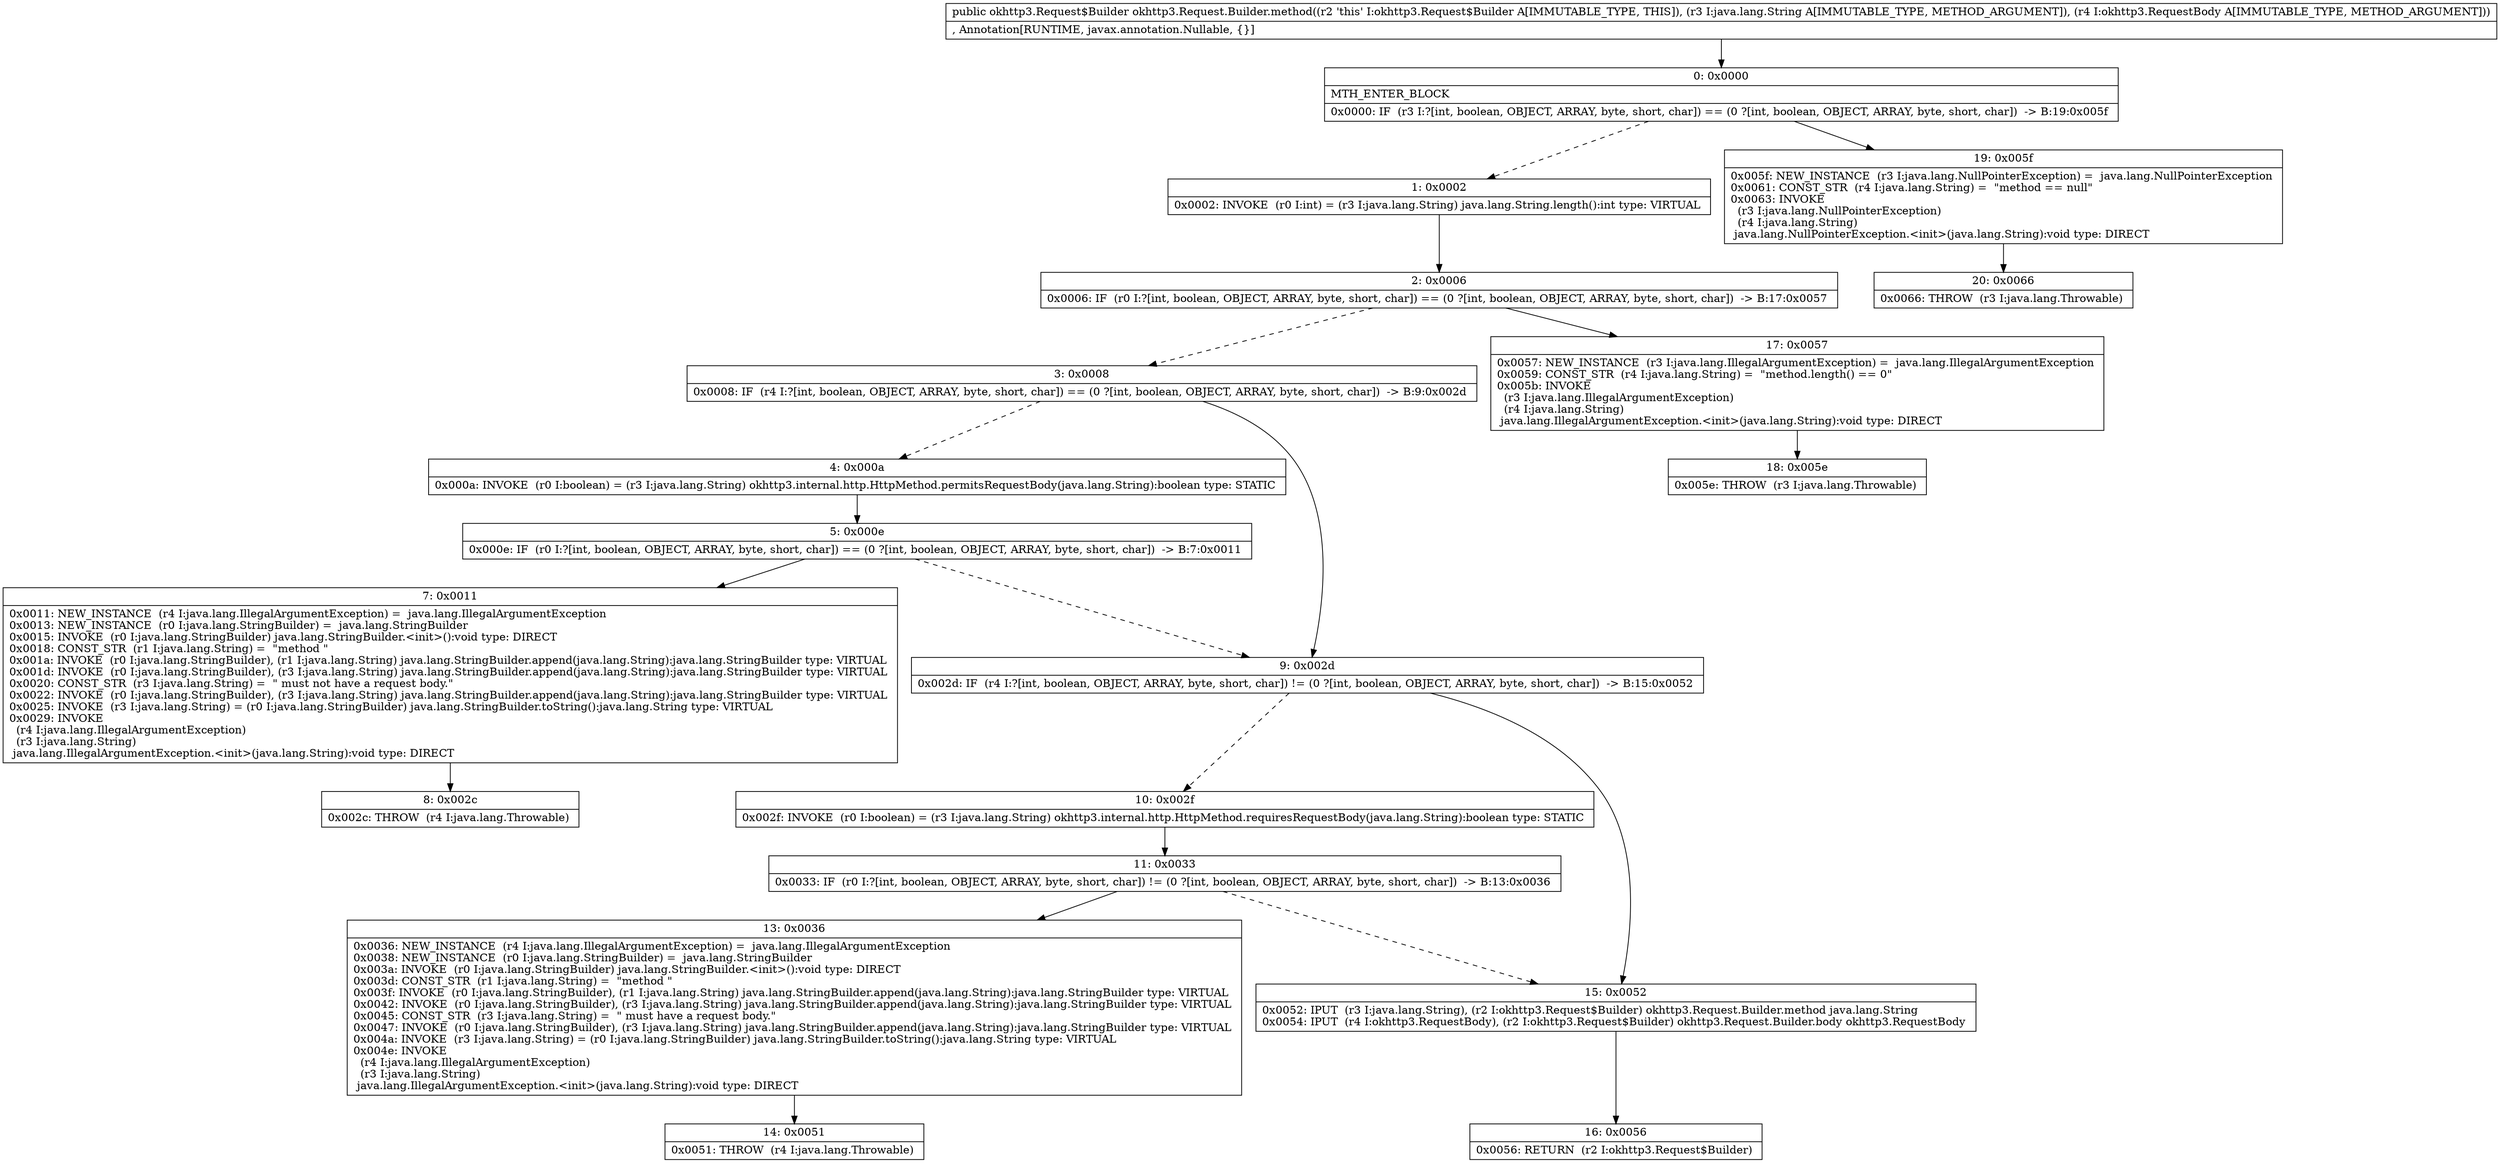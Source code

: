 digraph "CFG forokhttp3.Request.Builder.method(Ljava\/lang\/String;Lokhttp3\/RequestBody;)Lokhttp3\/Request$Builder;" {
Node_0 [shape=record,label="{0\:\ 0x0000|MTH_ENTER_BLOCK\l|0x0000: IF  (r3 I:?[int, boolean, OBJECT, ARRAY, byte, short, char]) == (0 ?[int, boolean, OBJECT, ARRAY, byte, short, char])  \-\> B:19:0x005f \l}"];
Node_1 [shape=record,label="{1\:\ 0x0002|0x0002: INVOKE  (r0 I:int) = (r3 I:java.lang.String) java.lang.String.length():int type: VIRTUAL \l}"];
Node_2 [shape=record,label="{2\:\ 0x0006|0x0006: IF  (r0 I:?[int, boolean, OBJECT, ARRAY, byte, short, char]) == (0 ?[int, boolean, OBJECT, ARRAY, byte, short, char])  \-\> B:17:0x0057 \l}"];
Node_3 [shape=record,label="{3\:\ 0x0008|0x0008: IF  (r4 I:?[int, boolean, OBJECT, ARRAY, byte, short, char]) == (0 ?[int, boolean, OBJECT, ARRAY, byte, short, char])  \-\> B:9:0x002d \l}"];
Node_4 [shape=record,label="{4\:\ 0x000a|0x000a: INVOKE  (r0 I:boolean) = (r3 I:java.lang.String) okhttp3.internal.http.HttpMethod.permitsRequestBody(java.lang.String):boolean type: STATIC \l}"];
Node_5 [shape=record,label="{5\:\ 0x000e|0x000e: IF  (r0 I:?[int, boolean, OBJECT, ARRAY, byte, short, char]) == (0 ?[int, boolean, OBJECT, ARRAY, byte, short, char])  \-\> B:7:0x0011 \l}"];
Node_7 [shape=record,label="{7\:\ 0x0011|0x0011: NEW_INSTANCE  (r4 I:java.lang.IllegalArgumentException) =  java.lang.IllegalArgumentException \l0x0013: NEW_INSTANCE  (r0 I:java.lang.StringBuilder) =  java.lang.StringBuilder \l0x0015: INVOKE  (r0 I:java.lang.StringBuilder) java.lang.StringBuilder.\<init\>():void type: DIRECT \l0x0018: CONST_STR  (r1 I:java.lang.String) =  \"method \" \l0x001a: INVOKE  (r0 I:java.lang.StringBuilder), (r1 I:java.lang.String) java.lang.StringBuilder.append(java.lang.String):java.lang.StringBuilder type: VIRTUAL \l0x001d: INVOKE  (r0 I:java.lang.StringBuilder), (r3 I:java.lang.String) java.lang.StringBuilder.append(java.lang.String):java.lang.StringBuilder type: VIRTUAL \l0x0020: CONST_STR  (r3 I:java.lang.String) =  \" must not have a request body.\" \l0x0022: INVOKE  (r0 I:java.lang.StringBuilder), (r3 I:java.lang.String) java.lang.StringBuilder.append(java.lang.String):java.lang.StringBuilder type: VIRTUAL \l0x0025: INVOKE  (r3 I:java.lang.String) = (r0 I:java.lang.StringBuilder) java.lang.StringBuilder.toString():java.lang.String type: VIRTUAL \l0x0029: INVOKE  \l  (r4 I:java.lang.IllegalArgumentException)\l  (r3 I:java.lang.String)\l java.lang.IllegalArgumentException.\<init\>(java.lang.String):void type: DIRECT \l}"];
Node_8 [shape=record,label="{8\:\ 0x002c|0x002c: THROW  (r4 I:java.lang.Throwable) \l}"];
Node_9 [shape=record,label="{9\:\ 0x002d|0x002d: IF  (r4 I:?[int, boolean, OBJECT, ARRAY, byte, short, char]) != (0 ?[int, boolean, OBJECT, ARRAY, byte, short, char])  \-\> B:15:0x0052 \l}"];
Node_10 [shape=record,label="{10\:\ 0x002f|0x002f: INVOKE  (r0 I:boolean) = (r3 I:java.lang.String) okhttp3.internal.http.HttpMethod.requiresRequestBody(java.lang.String):boolean type: STATIC \l}"];
Node_11 [shape=record,label="{11\:\ 0x0033|0x0033: IF  (r0 I:?[int, boolean, OBJECT, ARRAY, byte, short, char]) != (0 ?[int, boolean, OBJECT, ARRAY, byte, short, char])  \-\> B:13:0x0036 \l}"];
Node_13 [shape=record,label="{13\:\ 0x0036|0x0036: NEW_INSTANCE  (r4 I:java.lang.IllegalArgumentException) =  java.lang.IllegalArgumentException \l0x0038: NEW_INSTANCE  (r0 I:java.lang.StringBuilder) =  java.lang.StringBuilder \l0x003a: INVOKE  (r0 I:java.lang.StringBuilder) java.lang.StringBuilder.\<init\>():void type: DIRECT \l0x003d: CONST_STR  (r1 I:java.lang.String) =  \"method \" \l0x003f: INVOKE  (r0 I:java.lang.StringBuilder), (r1 I:java.lang.String) java.lang.StringBuilder.append(java.lang.String):java.lang.StringBuilder type: VIRTUAL \l0x0042: INVOKE  (r0 I:java.lang.StringBuilder), (r3 I:java.lang.String) java.lang.StringBuilder.append(java.lang.String):java.lang.StringBuilder type: VIRTUAL \l0x0045: CONST_STR  (r3 I:java.lang.String) =  \" must have a request body.\" \l0x0047: INVOKE  (r0 I:java.lang.StringBuilder), (r3 I:java.lang.String) java.lang.StringBuilder.append(java.lang.String):java.lang.StringBuilder type: VIRTUAL \l0x004a: INVOKE  (r3 I:java.lang.String) = (r0 I:java.lang.StringBuilder) java.lang.StringBuilder.toString():java.lang.String type: VIRTUAL \l0x004e: INVOKE  \l  (r4 I:java.lang.IllegalArgumentException)\l  (r3 I:java.lang.String)\l java.lang.IllegalArgumentException.\<init\>(java.lang.String):void type: DIRECT \l}"];
Node_14 [shape=record,label="{14\:\ 0x0051|0x0051: THROW  (r4 I:java.lang.Throwable) \l}"];
Node_15 [shape=record,label="{15\:\ 0x0052|0x0052: IPUT  (r3 I:java.lang.String), (r2 I:okhttp3.Request$Builder) okhttp3.Request.Builder.method java.lang.String \l0x0054: IPUT  (r4 I:okhttp3.RequestBody), (r2 I:okhttp3.Request$Builder) okhttp3.Request.Builder.body okhttp3.RequestBody \l}"];
Node_16 [shape=record,label="{16\:\ 0x0056|0x0056: RETURN  (r2 I:okhttp3.Request$Builder) \l}"];
Node_17 [shape=record,label="{17\:\ 0x0057|0x0057: NEW_INSTANCE  (r3 I:java.lang.IllegalArgumentException) =  java.lang.IllegalArgumentException \l0x0059: CONST_STR  (r4 I:java.lang.String) =  \"method.length() == 0\" \l0x005b: INVOKE  \l  (r3 I:java.lang.IllegalArgumentException)\l  (r4 I:java.lang.String)\l java.lang.IllegalArgumentException.\<init\>(java.lang.String):void type: DIRECT \l}"];
Node_18 [shape=record,label="{18\:\ 0x005e|0x005e: THROW  (r3 I:java.lang.Throwable) \l}"];
Node_19 [shape=record,label="{19\:\ 0x005f|0x005f: NEW_INSTANCE  (r3 I:java.lang.NullPointerException) =  java.lang.NullPointerException \l0x0061: CONST_STR  (r4 I:java.lang.String) =  \"method == null\" \l0x0063: INVOKE  \l  (r3 I:java.lang.NullPointerException)\l  (r4 I:java.lang.String)\l java.lang.NullPointerException.\<init\>(java.lang.String):void type: DIRECT \l}"];
Node_20 [shape=record,label="{20\:\ 0x0066|0x0066: THROW  (r3 I:java.lang.Throwable) \l}"];
MethodNode[shape=record,label="{public okhttp3.Request$Builder okhttp3.Request.Builder.method((r2 'this' I:okhttp3.Request$Builder A[IMMUTABLE_TYPE, THIS]), (r3 I:java.lang.String A[IMMUTABLE_TYPE, METHOD_ARGUMENT]), (r4 I:okhttp3.RequestBody A[IMMUTABLE_TYPE, METHOD_ARGUMENT]))  | , Annotation[RUNTIME, javax.annotation.Nullable, \{\}]\l}"];
MethodNode -> Node_0;
Node_0 -> Node_1[style=dashed];
Node_0 -> Node_19;
Node_1 -> Node_2;
Node_2 -> Node_3[style=dashed];
Node_2 -> Node_17;
Node_3 -> Node_4[style=dashed];
Node_3 -> Node_9;
Node_4 -> Node_5;
Node_5 -> Node_7;
Node_5 -> Node_9[style=dashed];
Node_7 -> Node_8;
Node_9 -> Node_10[style=dashed];
Node_9 -> Node_15;
Node_10 -> Node_11;
Node_11 -> Node_13;
Node_11 -> Node_15[style=dashed];
Node_13 -> Node_14;
Node_15 -> Node_16;
Node_17 -> Node_18;
Node_19 -> Node_20;
}

